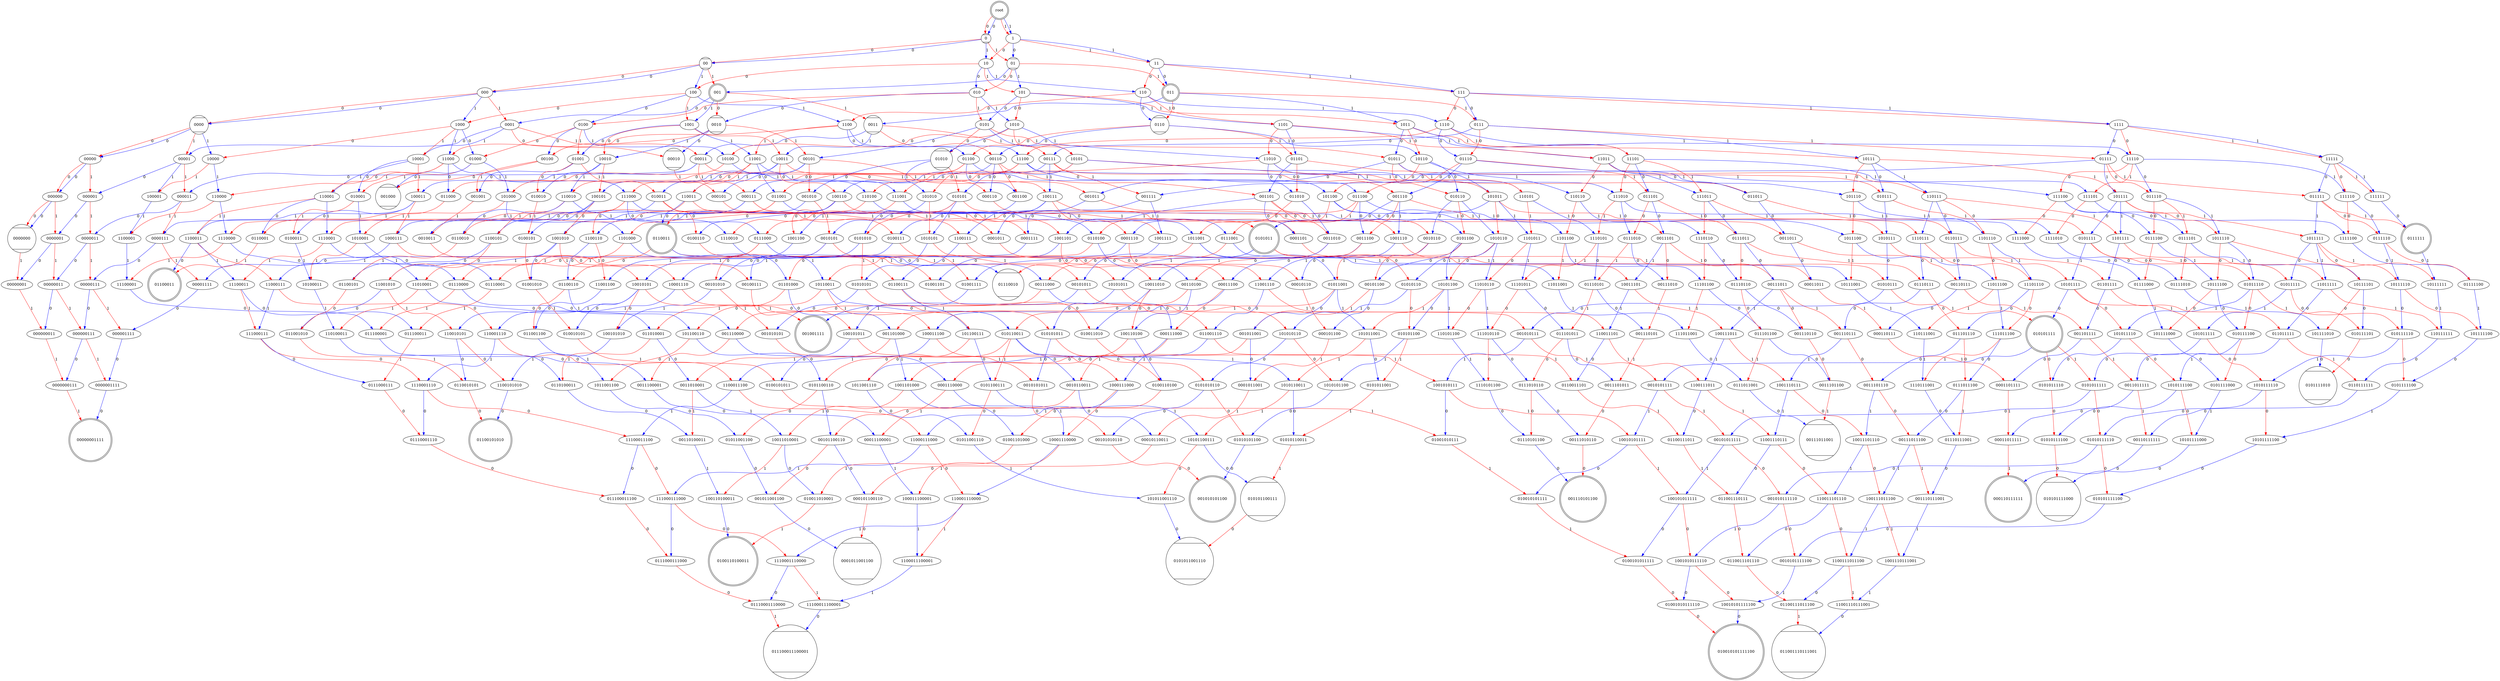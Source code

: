 digraph{ 
root  [shape = doublecircle]
0 [shape = Mcircle]
root -> 0 [color = red, label = 0] 
1
root -> 1 [color = red, label = 1] 
root -> 0 [color = blue, label = 0] 
root -> 1 [color = blue, label = 1] 
00 [shape = Mcircle]
0 -> 00 [color = red, label = 0] 
01 [shape = Mcircle]
0 -> 01 [color = red, label = 1] 
0 -> 00 [color = blue, label = 0] 
10
0 -> 10 [color = blue, label = 1] 
1 -> 10 [color = red, label = 0] 
11
1 -> 11 [color = red, label = 1] 
1 -> 01 [color = blue, label = 0] 
1 -> 11 [color = blue, label = 1] 
000
00 -> 000 [color = red, label = 0] 
001 [shape = doublecircle]
00 -> 001 [color = red, label = 1] 
00 -> 000 [color = blue, label = 0] 
100
00 -> 100 [color = blue, label = 1] 
010
01 -> 010 [color = red, label = 0] 
011 [shape = doublecircle]
01 -> 011 [color = red, label = 1] 
01 -> 001 [color = blue, label = 0] 
101
01 -> 101 [color = blue, label = 1] 
10 -> 100 [color = red, label = 0] 
10 -> 101 [color = red, label = 1] 
10 -> 010 [color = blue, label = 0] 
110
10 -> 110 [color = blue, label = 1] 
11 -> 110 [color = red, label = 0] 
111
11 -> 111 [color = red, label = 1] 
11 -> 011 [color = blue, label = 0] 
11 -> 111 [color = blue, label = 1] 
0000 [shape = Mcircle]
000 -> 0000 [color = red, label = 0] 
0001
000 -> 0001 [color = red, label = 1] 
000 -> 0000 [color = blue, label = 0] 
1000
000 -> 1000 [color = blue, label = 1] 
0010 [shape = Mcircle]
001 -> 0010 [color = red, label = 0] 
0011 [shape = Mcircle]
001 -> 0011 [color = red, label = 1] 
001 -> 0001 [color = blue, label = 0] 
1001
001 -> 1001 [color = blue, label = 1] 
100 -> 1000 [color = red, label = 0] 
100 -> 1001 [color = red, label = 1] 
0100
100 -> 0100 [color = blue, label = 0] 
1100
100 -> 1100 [color = blue, label = 1] 
010 -> 0100 [color = red, label = 0] 
0101
010 -> 0101 [color = red, label = 1] 
010 -> 0010 [color = blue, label = 0] 
1010
010 -> 1010 [color = blue, label = 1] 
0110 [shape = Mcircle]
011 -> 0110 [color = red, label = 0] 
0111
011 -> 0111 [color = red, label = 1] 
011 -> 0011 [color = blue, label = 0] 
1011
011 -> 1011 [color = blue, label = 1] 
101 -> 1010 [color = red, label = 0] 
101 -> 1011 [color = red, label = 1] 
101 -> 0101 [color = blue, label = 0] 
1101
101 -> 1101 [color = blue, label = 1] 
110 -> 1100 [color = red, label = 0] 
110 -> 1101 [color = red, label = 1] 
110 -> 0110 [color = blue, label = 0] 
1110
110 -> 1110 [color = blue, label = 1] 
111 -> 1110 [color = red, label = 0] 
1111
111 -> 1111 [color = red, label = 1] 
111 -> 0111 [color = blue, label = 0] 
111 -> 1111 [color = blue, label = 1] 
00000
0000 -> 00000 [color = red, label = 0] 
00001
0000 -> 00001 [color = red, label = 1] 
0000 -> 00000 [color = blue, label = 0] 
10000
0000 -> 10000 [color = blue, label = 1] 
00010 [shape = Mcircle]
0001 -> 00010 [color = red, label = 0] 
00011
0001 -> 00011 [color = red, label = 1] 
0001 -> 00001 [color = blue, label = 0] 
10001
0001 -> 10001 [color = blue, label = 1] 
1000 -> 10000 [color = red, label = 0] 
1000 -> 10001 [color = red, label = 1] 
01000
1000 -> 01000 [color = blue, label = 0] 
11000
1000 -> 11000 [color = blue, label = 1] 
00100
0010 -> 00100 [color = red, label = 0] 
00101
0010 -> 00101 [color = red, label = 1] 
0010 -> 00010 [color = blue, label = 0] 
10010
0010 -> 10010 [color = blue, label = 1] 
00110
0011 -> 00110 [color = red, label = 0] 
00111
0011 -> 00111 [color = red, label = 1] 
0011 -> 00011 [color = blue, label = 0] 
10011
0011 -> 10011 [color = blue, label = 1] 
1001 -> 10010 [color = red, label = 0] 
1001 -> 10011 [color = red, label = 1] 
01001
1001 -> 01001 [color = blue, label = 0] 
11001
1001 -> 11001 [color = blue, label = 1] 
0100 -> 01000 [color = red, label = 0] 
0100 -> 01001 [color = red, label = 1] 
0100 -> 00100 [color = blue, label = 0] 
10100
0100 -> 10100 [color = blue, label = 1] 
1100 -> 11000 [color = red, label = 0] 
1100 -> 11001 [color = red, label = 1] 
01100
1100 -> 01100 [color = blue, label = 0] 
11100
1100 -> 11100 [color = blue, label = 1] 
01010 [shape = Mcircle]
0101 -> 01010 [color = red, label = 0] 
01011
0101 -> 01011 [color = red, label = 1] 
0101 -> 00101 [color = blue, label = 0] 
10101
0101 -> 10101 [color = blue, label = 1] 
1010 -> 10100 [color = red, label = 0] 
1010 -> 10101 [color = red, label = 1] 
1010 -> 01010 [color = blue, label = 0] 
11010
1010 -> 11010 [color = blue, label = 1] 
0110 -> 01100 [color = red, label = 0] 
01101
0110 -> 01101 [color = red, label = 1] 
0110 -> 00110 [color = blue, label = 0] 
10110
0110 -> 10110 [color = blue, label = 1] 
01110
0111 -> 01110 [color = red, label = 0] 
01111
0111 -> 01111 [color = red, label = 1] 
0111 -> 00111 [color = blue, label = 0] 
10111
0111 -> 10111 [color = blue, label = 1] 
1011 -> 10110 [color = red, label = 0] 
1011 -> 10111 [color = red, label = 1] 
1011 -> 01011 [color = blue, label = 0] 
11011
1011 -> 11011 [color = blue, label = 1] 
1101 -> 11010 [color = red, label = 0] 
1101 -> 11011 [color = red, label = 1] 
1101 -> 01101 [color = blue, label = 0] 
11101
1101 -> 11101 [color = blue, label = 1] 
1110 -> 11100 [color = red, label = 0] 
1110 -> 11101 [color = red, label = 1] 
1110 -> 01110 [color = blue, label = 0] 
11110
1110 -> 11110 [color = blue, label = 1] 
1111 -> 11110 [color = red, label = 0] 
11111
1111 -> 11111 [color = red, label = 1] 
1111 -> 01111 [color = blue, label = 0] 
1111 -> 11111 [color = blue, label = 1] 
000000
00000 -> 000000 [color = red, label = 0] 
000001
00000 -> 000001 [color = red, label = 1] 
00000 -> 000000 [color = blue, label = 0] 
000011
00001 -> 000011 [color = red, label = 1] 
00001 -> 000001 [color = blue, label = 0] 
100001
00001 -> 100001 [color = blue, label = 1] 
10000 -> 100001 [color = red, label = 1] 
110000
10000 -> 110000 [color = blue, label = 1] 
000101
00010 -> 000101 [color = red, label = 1] 
000110
00011 -> 000110 [color = red, label = 0] 
000111
00011 -> 000111 [color = red, label = 1] 
00011 -> 000011 [color = blue, label = 0] 
100011
00011 -> 100011 [color = blue, label = 1] 
10001 -> 100011 [color = red, label = 1] 
010001
10001 -> 010001 [color = blue, label = 0] 
110001
10001 -> 110001 [color = blue, label = 1] 
01000 -> 010001 [color = red, label = 1] 
001000 [shape = Mcircle]
01000 -> 001000 [color = blue, label = 0] 
101000
01000 -> 101000 [color = blue, label = 1] 
11000 -> 110000 [color = red, label = 0] 
11000 -> 110001 [color = red, label = 1] 
011000
11000 -> 011000 [color = blue, label = 0] 
111000
11000 -> 111000 [color = blue, label = 1] 
00100 -> 001000 [color = red, label = 0] 
001001
00100 -> 001001 [color = red, label = 1] 
001010
00101 -> 001010 [color = red, label = 0] 
001011
00101 -> 001011 [color = red, label = 1] 
00101 -> 000101 [color = blue, label = 0] 
100101
00101 -> 100101 [color = blue, label = 1] 
10010 -> 100101 [color = red, label = 1] 
010010
10010 -> 010010 [color = blue, label = 0] 
110010
10010 -> 110010 [color = blue, label = 1] 
001100
00110 -> 001100 [color = red, label = 0] 
001101
00110 -> 001101 [color = red, label = 1] 
00110 -> 000110 [color = blue, label = 0] 
100110
00110 -> 100110 [color = blue, label = 1] 
001110
00111 -> 001110 [color = red, label = 0] 
001111
00111 -> 001111 [color = red, label = 1] 
00111 -> 000111 [color = blue, label = 0] 
100111
00111 -> 100111 [color = blue, label = 1] 
10011 -> 100110 [color = red, label = 0] 
10011 -> 100111 [color = red, label = 1] 
010011
10011 -> 010011 [color = blue, label = 0] 
110011
10011 -> 110011 [color = blue, label = 1] 
01001 -> 010010 [color = red, label = 0] 
01001 -> 010011 [color = red, label = 1] 
01001 -> 001001 [color = blue, label = 0] 
11001 -> 110010 [color = red, label = 0] 
11001 -> 110011 [color = red, label = 1] 
011001
11001 -> 011001 [color = blue, label = 0] 
111001
11001 -> 111001 [color = blue, label = 1] 
10100 -> 101000 [color = red, label = 0] 
110100
10100 -> 110100 [color = blue, label = 1] 
01100 -> 011000 [color = red, label = 0] 
01100 -> 011001 [color = red, label = 1] 
01100 -> 001100 [color = blue, label = 0] 
101100
01100 -> 101100 [color = blue, label = 1] 
11100 -> 111000 [color = red, label = 0] 
11100 -> 111001 [color = red, label = 1] 
011100
11100 -> 011100 [color = blue, label = 0] 
111100
11100 -> 111100 [color = blue, label = 1] 
010101
01010 -> 010101 [color = red, label = 1] 
01010 -> 001010 [color = blue, label = 0] 
101010
01010 -> 101010 [color = blue, label = 1] 
010110
01011 -> 010110 [color = red, label = 0] 
010111
01011 -> 010111 [color = red, label = 1] 
01011 -> 001011 [color = blue, label = 0] 
101011
01011 -> 101011 [color = blue, label = 1] 
10101 -> 101010 [color = red, label = 0] 
10101 -> 101011 [color = red, label = 1] 
10101 -> 010101 [color = blue, label = 0] 
110101
10101 -> 110101 [color = blue, label = 1] 
11010 -> 110100 [color = red, label = 0] 
11010 -> 110101 [color = red, label = 1] 
011010
11010 -> 011010 [color = blue, label = 0] 
111010
11010 -> 111010 [color = blue, label = 1] 
01101 -> 011010 [color = red, label = 0] 
011011
01101 -> 011011 [color = red, label = 1] 
01101 -> 001101 [color = blue, label = 0] 
10110 -> 101100 [color = red, label = 0] 
10110 -> 010110 [color = blue, label = 0] 
110110
10110 -> 110110 [color = blue, label = 1] 
01110 -> 011100 [color = red, label = 0] 
011101
01110 -> 011101 [color = red, label = 1] 
01110 -> 001110 [color = blue, label = 0] 
101110
01110 -> 101110 [color = blue, label = 1] 
011110
01111 -> 011110 [color = red, label = 0] 
011111
01111 -> 011111 [color = red, label = 1] 
01111 -> 001111 [color = blue, label = 0] 
101111
01111 -> 101111 [color = blue, label = 1] 
10111 -> 101110 [color = red, label = 0] 
10111 -> 101111 [color = red, label = 1] 
10111 -> 010111 [color = blue, label = 0] 
110111
10111 -> 110111 [color = blue, label = 1] 
11011 -> 110110 [color = red, label = 0] 
11011 -> 110111 [color = red, label = 1] 
11011 -> 011011 [color = blue, label = 0] 
111011
11011 -> 111011 [color = blue, label = 1] 
11101 -> 111010 [color = red, label = 0] 
11101 -> 111011 [color = red, label = 1] 
11101 -> 011101 [color = blue, label = 0] 
111101
11101 -> 111101 [color = blue, label = 1] 
11110 -> 111100 [color = red, label = 0] 
11110 -> 111101 [color = red, label = 1] 
11110 -> 011110 [color = blue, label = 0] 
111110
11110 -> 111110 [color = blue, label = 1] 
11111 -> 111110 [color = red, label = 0] 
111111
11111 -> 111111 [color = red, label = 1] 
11111 -> 011111 [color = blue, label = 0] 
11111 -> 111111 [color = blue, label = 1] 
0000000 [shape = Mcircle]
000000 -> 0000000 [color = red, label = 0] 
0000001
000000 -> 0000001 [color = red, label = 1] 
000000 -> 0000000 [color = blue, label = 0] 
0000011
000001 -> 0000011 [color = red, label = 1] 
000001 -> 0000001 [color = blue, label = 0] 
0000111
000011 -> 0000111 [color = red, label = 1] 
000011 -> 0000011 [color = blue, label = 0] 
1100001
100001 -> 1100001 [color = blue, label = 1] 
110000 -> 1100001 [color = red, label = 1] 
1110000
110000 -> 1110000 [color = blue, label = 1] 
0001011
000101 -> 0001011 [color = red, label = 1] 
0001101
000110 -> 0001101 [color = red, label = 1] 
0001110
000111 -> 0001110 [color = red, label = 0] 
0001111
000111 -> 0001111 [color = red, label = 1] 
000111 -> 0000111 [color = blue, label = 0] 
1000111
000111 -> 1000111 [color = blue, label = 1] 
100011 -> 1000111 [color = red, label = 1] 
0100011
100011 -> 0100011 [color = blue, label = 0] 
1100011
100011 -> 1100011 [color = blue, label = 1] 
010001 -> 0100011 [color = red, label = 1] 
1010001
010001 -> 1010001 [color = blue, label = 1] 
110001 -> 1100011 [color = red, label = 1] 
0110001
110001 -> 0110001 [color = blue, label = 0] 
1110001
110001 -> 1110001 [color = blue, label = 1] 
101000 -> 1010001 [color = red, label = 1] 
1101000
101000 -> 1101000 [color = blue, label = 1] 
011000 -> 0110001 [color = red, label = 1] 
111000 -> 1110000 [color = red, label = 0] 
111000 -> 1110001 [color = red, label = 1] 
0111000
111000 -> 0111000 [color = blue, label = 0] 
1111000
111000 -> 1111000 [color = blue, label = 1] 
0010011
001001 -> 0010011 [color = red, label = 1] 
0010101
001010 -> 0010101 [color = red, label = 1] 
1001010
001010 -> 1001010 [color = blue, label = 1] 
0010110
001011 -> 0010110 [color = red, label = 0] 
001011 -> 0001011 [color = blue, label = 0] 
100101 -> 1001010 [color = red, label = 0] 
0100101
100101 -> 0100101 [color = blue, label = 0] 
1100101
100101 -> 1100101 [color = blue, label = 1] 
010010 -> 0100101 [color = red, label = 1] 
110010 -> 1100101 [color = red, label = 1] 
0110010
110010 -> 0110010 [color = blue, label = 0] 
1110010
110010 -> 1110010 [color = blue, label = 1] 
1001100
001100 -> 1001100 [color = blue, label = 1] 
0011010
001101 -> 0011010 [color = red, label = 0] 
0011011
001101 -> 0011011 [color = red, label = 1] 
001101 -> 0001101 [color = blue, label = 0] 
1001101
001101 -> 1001101 [color = blue, label = 1] 
100110 -> 1001100 [color = red, label = 0] 
100110 -> 1001101 [color = red, label = 1] 
0100110
100110 -> 0100110 [color = blue, label = 0] 
1100110
100110 -> 1100110 [color = blue, label = 1] 
0011100
001110 -> 0011100 [color = red, label = 0] 
0011101
001110 -> 0011101 [color = red, label = 1] 
001110 -> 0001110 [color = blue, label = 0] 
1001110
001110 -> 1001110 [color = blue, label = 1] 
001111 -> 0001111 [color = blue, label = 0] 
1001111
001111 -> 1001111 [color = blue, label = 1] 
100111 -> 1001110 [color = red, label = 0] 
100111 -> 1001111 [color = red, label = 1] 
0100111
100111 -> 0100111 [color = blue, label = 0] 
1100111
100111 -> 1100111 [color = blue, label = 1] 
010011 -> 0100110 [color = red, label = 0] 
010011 -> 0100111 [color = red, label = 1] 
010011 -> 0010011 [color = blue, label = 0] 
110011 -> 1100110 [color = red, label = 0] 
110011 -> 1100111 [color = red, label = 1] 
0110011 [shape = doublecircle]
110011 -> 0110011 [color = blue, label = 0] 
011001 -> 0110010 [color = red, label = 0] 
011001 -> 0110011 [color = red, label = 1] 
1011001
011001 -> 1011001 [color = blue, label = 1] 
111001 -> 1110010 [color = red, label = 0] 
0111001
111001 -> 0111001 [color = blue, label = 0] 
110100 -> 1101000 [color = red, label = 0] 
0110100
110100 -> 0110100 [color = blue, label = 0] 
101100 -> 1011001 [color = red, label = 1] 
0101100
101100 -> 0101100 [color = blue, label = 0] 
1101100
101100 -> 1101100 [color = blue, label = 1] 
011100 -> 0111000 [color = red, label = 0] 
011100 -> 0111001 [color = red, label = 1] 
011100 -> 0011100 [color = blue, label = 0] 
1011100
011100 -> 1011100 [color = blue, label = 1] 
111100 -> 1111000 [color = red, label = 0] 
0111100
111100 -> 0111100 [color = blue, label = 0] 
1111100
111100 -> 1111100 [color = blue, label = 1] 
0101010
010101 -> 0101010 [color = red, label = 0] 
0101011 [shape = doublecircle]
010101 -> 0101011 [color = red, label = 1] 
010101 -> 0010101 [color = blue, label = 0] 
1010101
010101 -> 1010101 [color = blue, label = 1] 
101010 -> 1010101 [color = red, label = 1] 
101010 -> 0101010 [color = blue, label = 0] 
010110 -> 0101100 [color = red, label = 0] 
010110 -> 0010110 [color = blue, label = 0] 
1010110
010110 -> 1010110 [color = blue, label = 1] 
0101111
010111 -> 0101111 [color = red, label = 1] 
1010111
010111 -> 1010111 [color = blue, label = 1] 
101011 -> 1010110 [color = red, label = 0] 
101011 -> 1010111 [color = red, label = 1] 
101011 -> 0101011 [color = blue, label = 0] 
1101011
101011 -> 1101011 [color = blue, label = 1] 
110101 -> 1101011 [color = red, label = 1] 
1110101
110101 -> 1110101 [color = blue, label = 1] 
011010 -> 0110100 [color = red, label = 0] 
011010 -> 0011010 [color = blue, label = 0] 
111010 -> 1110101 [color = red, label = 1] 
0111010
111010 -> 0111010 [color = blue, label = 0] 
1111010
111010 -> 1111010 [color = blue, label = 1] 
0110111
011011 -> 0110111 [color = red, label = 1] 
011011 -> 0011011 [color = blue, label = 0] 
110110 -> 1101100 [color = red, label = 0] 
1110110
110110 -> 1110110 [color = blue, label = 1] 
011101 -> 0111010 [color = red, label = 0] 
0111011
011101 -> 0111011 [color = red, label = 1] 
011101 -> 0011101 [color = blue, label = 0] 
101110 -> 1011100 [color = red, label = 0] 
1101110
101110 -> 1101110 [color = blue, label = 1] 
011110 -> 0111100 [color = red, label = 0] 
0111101
011110 -> 0111101 [color = red, label = 1] 
1011110
011110 -> 1011110 [color = blue, label = 1] 
0111110
011111 -> 0111110 [color = red, label = 0] 
0111111 [shape = doublecircle]
011111 -> 0111111 [color = red, label = 1] 
1011111
011111 -> 1011111 [color = blue, label = 1] 
101111 -> 1011110 [color = red, label = 0] 
101111 -> 1011111 [color = red, label = 1] 
101111 -> 0101111 [color = blue, label = 0] 
1101111
101111 -> 1101111 [color = blue, label = 1] 
110111 -> 1101110 [color = red, label = 0] 
110111 -> 1101111 [color = red, label = 1] 
110111 -> 0110111 [color = blue, label = 0] 
1110111
110111 -> 1110111 [color = blue, label = 1] 
111011 -> 1110110 [color = red, label = 0] 
111011 -> 1110111 [color = red, label = 1] 
111011 -> 0111011 [color = blue, label = 0] 
111101 -> 1111010 [color = red, label = 0] 
111101 -> 0111101 [color = blue, label = 0] 
111110 -> 1111100 [color = red, label = 0] 
111110 -> 0111110 [color = blue, label = 0] 
111111 -> 0111111 [color = blue, label = 0] 
00000001
0000000 -> 00000001 [color = red, label = 1] 
00000011
0000001 -> 00000011 [color = red, label = 1] 
0000001 -> 00000001 [color = blue, label = 0] 
00000111
0000011 -> 00000111 [color = red, label = 1] 
0000011 -> 00000011 [color = blue, label = 0] 
00001111
0000111 -> 00001111 [color = red, label = 1] 
0000111 -> 00000111 [color = blue, label = 0] 
11100001
1100001 -> 11100001 [color = blue, label = 1] 
1110000 -> 11100001 [color = red, label = 1] 
01110000
1110000 -> 01110000 [color = blue, label = 0] 
00010110
0001011 -> 00010110 [color = red, label = 0] 
00011011
0001101 -> 00011011 [color = red, label = 1] 
00011100
0001110 -> 00011100 [color = red, label = 0] 
10001110
0001110 -> 10001110 [color = blue, label = 1] 
0001111 -> 00001111 [color = blue, label = 0] 
1000111 -> 10001110 [color = red, label = 0] 
11000111
1000111 -> 11000111 [color = blue, label = 1] 
10100011
0100011 -> 10100011 [color = blue, label = 1] 
1100011 -> 11000111 [color = red, label = 1] 
01100011 [shape = doublecircle]
1100011 -> 01100011 [color = blue, label = 0] 
11100011
1100011 -> 11100011 [color = blue, label = 1] 
1010001 -> 10100011 [color = red, label = 1] 
11010001
1010001 -> 11010001 [color = blue, label = 1] 
0110001 -> 01100011 [color = red, label = 1] 
1110001 -> 11100011 [color = red, label = 1] 
01110001
1110001 -> 01110001 [color = blue, label = 0] 
1101000 -> 11010001 [color = red, label = 1] 
01101000
1101000 -> 01101000 [color = blue, label = 0] 
0111000 -> 01110000 [color = red, label = 0] 
0111000 -> 01110001 [color = red, label = 1] 
00111000
0111000 -> 00111000 [color = blue, label = 0] 
01111000
1111000 -> 01111000 [color = blue, label = 0] 
00100111
0010011 -> 00100111 [color = red, label = 1] 
00101010
0010101 -> 00101010 [color = red, label = 0] 
00101011
0010101 -> 00101011 [color = red, label = 1] 
10010101
0010101 -> 10010101 [color = blue, label = 1] 
1001010 -> 10010101 [color = red, label = 1] 
01001010
1001010 -> 01001010 [color = blue, label = 0] 
11001010
1001010 -> 11001010 [color = blue, label = 1] 
00101100
0010110 -> 00101100 [color = red, label = 0] 
0010110 -> 00010110 [color = blue, label = 0] 
0100101 -> 01001010 [color = red, label = 0] 
1100101 -> 11001010 [color = red, label = 0] 
01100101
1100101 -> 01100101 [color = blue, label = 0] 
0110010 -> 01100101 [color = red, label = 1] 
01110010 [shape = Mcircle]
1110010 -> 01110010 [color = blue, label = 0] 
11001100
1001100 -> 11001100 [color = blue, label = 1] 
00110100
0011010 -> 00110100 [color = red, label = 0] 
10011010
0011010 -> 10011010 [color = blue, label = 1] 
00110111
0011011 -> 00110111 [color = red, label = 1] 
0011011 -> 00011011 [color = blue, label = 0] 
1001101 -> 10011010 [color = red, label = 0] 
01001101
1001101 -> 01001101 [color = blue, label = 0] 
0100110 -> 01001101 [color = red, label = 1] 
1100110 -> 11001100 [color = red, label = 0] 
01100110
1100110 -> 01100110 [color = blue, label = 0] 
0011100 -> 00111000 [color = red, label = 0] 
0011100 -> 00011100 [color = blue, label = 0] 
00111010
0011101 -> 00111010 [color = red, label = 0] 
00111011
0011101 -> 00111011 [color = red, label = 1] 
10011101
0011101 -> 10011101 [color = blue, label = 1] 
1001110 -> 10011101 [color = red, label = 1] 
11001110
1001110 -> 11001110 [color = blue, label = 1] 
01001111
1001111 -> 01001111 [color = blue, label = 0] 
0100111 -> 01001111 [color = red, label = 1] 
0100111 -> 00100111 [color = blue, label = 0] 
1100111 -> 11001110 [color = red, label = 0] 
01100111
1100111 -> 01100111 [color = blue, label = 0] 
0110011 -> 01100110 [color = red, label = 0] 
0110011 -> 01100111 [color = red, label = 1] 
10110011
0110011 -> 10110011 [color = blue, label = 1] 
1011001 -> 10110011 [color = red, label = 1] 
01011001
1011001 -> 01011001 [color = blue, label = 0] 
11011001
1011001 -> 11011001 [color = blue, label = 1] 
0111001 -> 01110010 [color = red, label = 0] 
10111001
0111001 -> 10111001 [color = blue, label = 1] 
0110100 -> 01101000 [color = red, label = 0] 
0110100 -> 00110100 [color = blue, label = 0] 
0101100 -> 01011001 [color = red, label = 1] 
0101100 -> 00101100 [color = blue, label = 0] 
10101100
0101100 -> 10101100 [color = blue, label = 1] 
1101100 -> 11011001 [color = red, label = 1] 
11101100
1101100 -> 11101100 [color = blue, label = 1] 
1011100 -> 10111001 [color = red, label = 1] 
11011100
1011100 -> 11011100 [color = blue, label = 1] 
0111100 -> 01111000 [color = red, label = 0] 
10111100
0111100 -> 10111100 [color = blue, label = 1] 
01111100
1111100 -> 01111100 [color = blue, label = 0] 
01010101
0101010 -> 01010101 [color = red, label = 1] 
0101010 -> 00101010 [color = blue, label = 0] 
01010110
0101011 -> 01010110 [color = red, label = 0] 
01010111
0101011 -> 01010111 [color = red, label = 1] 
0101011 -> 00101011 [color = blue, label = 0] 
10101011
0101011 -> 10101011 [color = blue, label = 1] 
1010101 -> 10101011 [color = red, label = 1] 
1010101 -> 01010101 [color = blue, label = 0] 
1010110 -> 10101100 [color = red, label = 0] 
1010110 -> 01010110 [color = blue, label = 0] 
11010110
1010110 -> 11010110 [color = blue, label = 1] 
01011110
0101111 -> 01011110 [color = red, label = 0] 
01011111
0101111 -> 01011111 [color = red, label = 1] 
10101111
0101111 -> 10101111 [color = blue, label = 1] 
1010111 -> 10101111 [color = red, label = 1] 
1010111 -> 01010111 [color = blue, label = 0] 
1101011 -> 11010110 [color = red, label = 0] 
11101011
1101011 -> 11101011 [color = blue, label = 1] 
1110101 -> 11101011 [color = red, label = 1] 
01110101
1110101 -> 01110101 [color = blue, label = 0] 
0111010 -> 01110101 [color = red, label = 1] 
0111010 -> 00111010 [color = blue, label = 0] 
01111010
1111010 -> 01111010 [color = blue, label = 0] 
01101111
0110111 -> 01101111 [color = red, label = 1] 
0110111 -> 00110111 [color = blue, label = 0] 
1110110 -> 11101100 [color = red, label = 0] 
01110110
1110110 -> 01110110 [color = blue, label = 0] 
0111011 -> 01110110 [color = red, label = 0] 
01110111
0111011 -> 01110111 [color = red, label = 1] 
0111011 -> 00111011 [color = blue, label = 0] 
1101110 -> 11011100 [color = red, label = 0] 
11101110
1101110 -> 11101110 [color = blue, label = 1] 
0111101 -> 01111010 [color = red, label = 0] 
10111101
0111101 -> 10111101 [color = blue, label = 1] 
1011110 -> 10111100 [color = red, label = 0] 
1011110 -> 10111101 [color = red, label = 1] 
1011110 -> 01011110 [color = blue, label = 0] 
0111110 -> 01111100 [color = red, label = 0] 
10111110
0111110 -> 10111110 [color = blue, label = 1] 
10111111
0111111 -> 10111111 [color = blue, label = 1] 
1011111 -> 10111110 [color = red, label = 0] 
1011111 -> 10111111 [color = red, label = 1] 
1011111 -> 01011111 [color = blue, label = 0] 
11011111
1011111 -> 11011111 [color = blue, label = 1] 
1101111 -> 11011111 [color = red, label = 1] 
1101111 -> 01101111 [color = blue, label = 0] 
1110111 -> 11101110 [color = red, label = 0] 
1110111 -> 01110111 [color = blue, label = 0] 
000000011
00000001 -> 000000011 [color = red, label = 1] 
000000111
00000011 -> 000000111 [color = red, label = 1] 
00000011 -> 000000011 [color = blue, label = 0] 
000001111
00000111 -> 000001111 [color = red, label = 1] 
00000111 -> 000000111 [color = blue, label = 0] 
00001111 -> 000001111 [color = blue, label = 0] 
011100001
11100001 -> 011100001 [color = blue, label = 0] 
01110000 -> 011100001 [color = red, label = 1] 
001110000
01110000 -> 001110000 [color = blue, label = 0] 
000101100
00010110 -> 000101100 [color = red, label = 0] 
000110111
00011011 -> 000110111 [color = red, label = 1] 
000111000
00011100 -> 000111000 [color = red, label = 0] 
100011100
00011100 -> 100011100 [color = blue, label = 1] 
10001110 -> 100011100 [color = red, label = 0] 
110001110
10001110 -> 110001110 [color = blue, label = 1] 
11000111 -> 110001110 [color = red, label = 0] 
111000111
11000111 -> 111000111 [color = blue, label = 1] 
110100011
10100011 -> 110100011 [color = blue, label = 1] 
11100011 -> 111000111 [color = red, label = 1] 
011100011
11100011 -> 011100011 [color = blue, label = 0] 
11010001 -> 110100011 [color = red, label = 1] 
011010001
11010001 -> 011010001 [color = blue, label = 0] 
01110001 -> 011100011 [color = red, label = 1] 
01101000 -> 011010001 [color = red, label = 1] 
001101000
01101000 -> 001101000 [color = blue, label = 0] 
00111000 -> 001110000 [color = red, label = 0] 
00111000 -> 000111000 [color = blue, label = 0] 
101111000
01111000 -> 101111000 [color = blue, label = 1] 
001001111 [shape = doublecircle]
00100111 -> 001001111 [color = red, label = 1] 
001010101
00101010 -> 001010101 [color = red, label = 1] 
100101010
00101010 -> 100101010 [color = blue, label = 1] 
001010111
00101011 -> 001010111 [color = red, label = 1] 
100101011
00101011 -> 100101011 [color = blue, label = 1] 
10010101 -> 100101010 [color = red, label = 0] 
10010101 -> 100101011 [color = red, label = 1] 
010010101
10010101 -> 010010101 [color = blue, label = 0] 
110010101
10010101 -> 110010101 [color = blue, label = 1] 
01001010 -> 010010101 [color = red, label = 1] 
11001010 -> 110010101 [color = red, label = 1] 
011001010
11001010 -> 011001010 [color = blue, label = 0] 
001011001
00101100 -> 001011001 [color = red, label = 1] 
00101100 -> 000101100 [color = blue, label = 0] 
01100101 -> 011001010 [color = red, label = 0] 
011001100
11001100 -> 011001100 [color = blue, label = 0] 
00110100 -> 001101000 [color = red, label = 0] 
100110100
00110100 -> 100110100 [color = blue, label = 1] 
10011010 -> 100110100 [color = red, label = 0] 
010011010
10011010 -> 010011010 [color = blue, label = 0] 
001101111
00110111 -> 001101111 [color = red, label = 1] 
00110111 -> 000110111 [color = blue, label = 0] 
01001101 -> 010011010 [color = red, label = 0] 
01100110 -> 011001100 [color = red, label = 0] 
101100110
01100110 -> 101100110 [color = blue, label = 1] 
001110101
00111010 -> 001110101 [color = red, label = 1] 
001110110
00111011 -> 001110110 [color = red, label = 0] 
001110111
00111011 -> 001110111 [color = red, label = 1] 
100111011
00111011 -> 100111011 [color = blue, label = 1] 
10011101 -> 100111011 [color = red, label = 1] 
110011101
10011101 -> 110011101 [color = blue, label = 1] 
11001110 -> 110011101 [color = red, label = 1] 
011001110
11001110 -> 011001110 [color = blue, label = 0] 
01001111 -> 001001111 [color = blue, label = 0] 
01100111 -> 011001110 [color = red, label = 0] 
101100111
01100111 -> 101100111 [color = blue, label = 1] 
10110011 -> 101100110 [color = red, label = 0] 
10110011 -> 101100111 [color = red, label = 1] 
010110011
10110011 -> 010110011 [color = blue, label = 0] 
01011001 -> 010110011 [color = red, label = 1] 
01011001 -> 001011001 [color = blue, label = 0] 
101011001
01011001 -> 101011001 [color = blue, label = 1] 
111011001
11011001 -> 111011001 [color = blue, label = 1] 
110111001
10111001 -> 110111001 [color = blue, label = 1] 
10101100 -> 101011001 [color = red, label = 1] 
010101100
10101100 -> 010101100 [color = blue, label = 0] 
110101100
10101100 -> 110101100 [color = blue, label = 1] 
11101100 -> 111011001 [color = red, label = 1] 
011101100
11101100 -> 011101100 [color = blue, label = 0] 
11011100 -> 110111001 [color = red, label = 1] 
111011100
11011100 -> 111011100 [color = blue, label = 1] 
10111100 -> 101111000 [color = red, label = 0] 
010111100
10111100 -> 010111100 [color = blue, label = 0] 
101111100
01111100 -> 101111100 [color = blue, label = 1] 
010101011
01010101 -> 010101011 [color = red, label = 1] 
01010101 -> 001010101 [color = blue, label = 0] 
01010110 -> 010101100 [color = red, label = 0] 
101010110
01010110 -> 101010110 [color = blue, label = 1] 
010101111 [shape = doublecircle]
01010111 -> 010101111 [color = red, label = 1] 
01010111 -> 001010111 [color = blue, label = 0] 
10101011 -> 101010110 [color = red, label = 0] 
10101011 -> 010101011 [color = blue, label = 0] 
11010110 -> 110101100 [color = red, label = 0] 
111010110
11010110 -> 111010110 [color = blue, label = 1] 
01011110 -> 010111100 [color = red, label = 0] 
010111101
01011110 -> 010111101 [color = red, label = 1] 
101011110
01011110 -> 101011110 [color = blue, label = 1] 
010111110
01011111 -> 010111110 [color = red, label = 0] 
101011111
01011111 -> 101011111 [color = blue, label = 1] 
10101111 -> 101011110 [color = red, label = 0] 
10101111 -> 101011111 [color = red, label = 1] 
10101111 -> 010101111 [color = blue, label = 0] 
11101011 -> 111010110 [color = red, label = 0] 
011101011
11101011 -> 011101011 [color = blue, label = 0] 
01110101 -> 011101011 [color = red, label = 1] 
01110101 -> 001110101 [color = blue, label = 0] 
101111010
01111010 -> 101111010 [color = blue, label = 1] 
011011111
01101111 -> 011011111 [color = red, label = 1] 
01101111 -> 001101111 [color = blue, label = 0] 
01110110 -> 011101100 [color = red, label = 0] 
01110110 -> 001110110 [color = blue, label = 0] 
011101110
01110111 -> 011101110 [color = red, label = 0] 
01110111 -> 001110111 [color = blue, label = 0] 
11101110 -> 111011100 [color = red, label = 0] 
11101110 -> 011101110 [color = blue, label = 0] 
10111101 -> 101111010 [color = red, label = 0] 
10111101 -> 010111101 [color = blue, label = 0] 
10111110 -> 101111100 [color = red, label = 0] 
10111110 -> 010111110 [color = blue, label = 0] 
110111111
10111111 -> 110111111 [color = blue, label = 1] 
11011111 -> 110111111 [color = red, label = 1] 
11011111 -> 011011111 [color = blue, label = 0] 
0000000111
000000011 -> 0000000111 [color = red, label = 1] 
0000001111
000000111 -> 0000001111 [color = red, label = 1] 
000000111 -> 0000000111 [color = blue, label = 0] 
000001111 -> 0000001111 [color = blue, label = 0] 
0011100001
011100001 -> 0011100001 [color = blue, label = 0] 
001110000 -> 0011100001 [color = red, label = 1] 
0001110000
001110000 -> 0001110000 [color = blue, label = 0] 
0001011001
000101100 -> 0001011001 [color = red, label = 1] 
0001101111
000110111 -> 0001101111 [color = red, label = 1] 
000111000 -> 0001110000 [color = red, label = 0] 
1000111000
000111000 -> 1000111000 [color = blue, label = 1] 
100011100 -> 1000111000 [color = red, label = 0] 
1100011100
100011100 -> 1100011100 [color = blue, label = 1] 
110001110 -> 1100011100 [color = red, label = 0] 
1110001110
110001110 -> 1110001110 [color = blue, label = 1] 
111000111 -> 1110001110 [color = red, label = 0] 
0111000111
111000111 -> 0111000111 [color = blue, label = 0] 
0110100011
110100011 -> 0110100011 [color = blue, label = 0] 
011100011 -> 0111000111 [color = red, label = 1] 
011010001 -> 0110100011 [color = red, label = 1] 
0011010001
011010001 -> 0011010001 [color = blue, label = 0] 
001101000 -> 0011010001 [color = red, label = 1] 
1001101000
001101000 -> 1001101000 [color = blue, label = 1] 
0101111000
101111000 -> 0101111000 [color = blue, label = 0] 
0010101011
001010101 -> 0010101011 [color = red, label = 1] 
1100101010
100101010 -> 1100101010 [color = blue, label = 1] 
0010101111
001010111 -> 0010101111 [color = red, label = 1] 
1001010111
001010111 -> 1001010111 [color = blue, label = 1] 
100101011 -> 1001010111 [color = red, label = 1] 
0100101011
100101011 -> 0100101011 [color = blue, label = 0] 
010010101 -> 0100101011 [color = red, label = 1] 
110010101 -> 1100101010 [color = red, label = 0] 
0110010101
110010101 -> 0110010101 [color = blue, label = 0] 
011001010 -> 0110010101 [color = red, label = 1] 
0010110011
001011001 -> 0010110011 [color = red, label = 1] 
001011001 -> 0001011001 [color = blue, label = 0] 
1011001100
011001100 -> 1011001100 [color = blue, label = 1] 
100110100 -> 1001101000 [color = red, label = 0] 
0100110100
100110100 -> 0100110100 [color = blue, label = 0] 
010011010 -> 0100110100 [color = red, label = 0] 
0011011111
001101111 -> 0011011111 [color = red, label = 1] 
001101111 -> 0001101111 [color = blue, label = 0] 
101100110 -> 1011001100 [color = red, label = 0] 
0101100110
101100110 -> 0101100110 [color = blue, label = 0] 
0011101011
001110101 -> 0011101011 [color = red, label = 1] 
0011101100
001110110 -> 0011101100 [color = red, label = 0] 
0011101110
001110111 -> 0011101110 [color = red, label = 0] 
1001110111
001110111 -> 1001110111 [color = blue, label = 1] 
100111011 -> 1001110111 [color = red, label = 1] 
1100111011
100111011 -> 1100111011 [color = blue, label = 1] 
110011101 -> 1100111011 [color = red, label = 1] 
0110011101
110011101 -> 0110011101 [color = blue, label = 0] 
011001110 -> 0110011101 [color = red, label = 1] 
1011001110
011001110 -> 1011001110 [color = blue, label = 1] 
101100111 -> 1011001110 [color = red, label = 0] 
0101100111
101100111 -> 0101100111 [color = blue, label = 0] 
010110011 -> 0101100110 [color = red, label = 0] 
010110011 -> 0101100111 [color = red, label = 1] 
010110011 -> 0010110011 [color = blue, label = 0] 
1010110011
010110011 -> 1010110011 [color = blue, label = 1] 
101011001 -> 1010110011 [color = red, label = 1] 
0101011001
101011001 -> 0101011001 [color = blue, label = 0] 
0111011001
111011001 -> 0111011001 [color = blue, label = 0] 
1110111001
110111001 -> 1110111001 [color = blue, label = 1] 
010101100 -> 0101011001 [color = red, label = 1] 
1010101100
010101100 -> 1010101100 [color = blue, label = 1] 
1110101100
110101100 -> 1110101100 [color = blue, label = 1] 
011101100 -> 0111011001 [color = red, label = 1] 
011101100 -> 0011101100 [color = blue, label = 0] 
111011100 -> 1110111001 [color = red, label = 1] 
0111011100
111011100 -> 0111011100 [color = blue, label = 0] 
010111100 -> 0101111000 [color = red, label = 0] 
1010111100
010111100 -> 1010111100 [color = blue, label = 1] 
0101111100
101111100 -> 0101111100 [color = blue, label = 0] 
0101010110
010101011 -> 0101010110 [color = red, label = 0] 
010101011 -> 0010101011 [color = blue, label = 0] 
101010110 -> 1010101100 [color = red, label = 0] 
101010110 -> 0101010110 [color = blue, label = 0] 
0101011110
010101111 -> 0101011110 [color = red, label = 0] 
0101011111
010101111 -> 0101011111 [color = red, label = 1] 
010101111 -> 0010101111 [color = blue, label = 0] 
111010110 -> 1110101100 [color = red, label = 0] 
0111010110
111010110 -> 0111010110 [color = blue, label = 0] 
0101111010 [shape = Mcircle]
010111101 -> 0101111010 [color = red, label = 0] 
101011110 -> 1010111100 [color = red, label = 0] 
101011110 -> 0101011110 [color = blue, label = 0] 
010111110 -> 0101111100 [color = red, label = 0] 
1010111110
010111110 -> 1010111110 [color = blue, label = 1] 
101011111 -> 1010111110 [color = red, label = 0] 
101011111 -> 0101011111 [color = blue, label = 0] 
011101011 -> 0111010110 [color = red, label = 0] 
011101011 -> 0011101011 [color = blue, label = 0] 
101111010 -> 0101111010 [color = blue, label = 0] 
0110111111
011011111 -> 0110111111 [color = red, label = 1] 
011011111 -> 0011011111 [color = blue, label = 0] 
011101110 -> 0111011100 [color = red, label = 0] 
011101110 -> 0011101110 [color = blue, label = 0] 
110111111 -> 0110111111 [color = blue, label = 0] 
00000001111 [shape = doublecircle]
0000000111 -> 00000001111 [color = red, label = 1] 
0000001111 -> 00000001111 [color = blue, label = 0] 
00011100001
0011100001 -> 00011100001 [color = blue, label = 0] 
0001110000 -> 00011100001 [color = red, label = 1] 
10001110000
0001110000 -> 10001110000 [color = blue, label = 1] 
00010110011
0001011001 -> 00010110011 [color = red, label = 1] 
00011011111
0001101111 -> 00011011111 [color = red, label = 1] 
1000111000 -> 10001110000 [color = red, label = 0] 
11000111000
1000111000 -> 11000111000 [color = blue, label = 1] 
1100011100 -> 11000111000 [color = red, label = 0] 
11100011100
1100011100 -> 11100011100 [color = blue, label = 1] 
1110001110 -> 11100011100 [color = red, label = 0] 
01110001110
1110001110 -> 01110001110 [color = blue, label = 0] 
0111000111 -> 01110001110 [color = red, label = 0] 
00110100011
0110100011 -> 00110100011 [color = blue, label = 0] 
0011010001 -> 00110100011 [color = red, label = 1] 
10011010001
0011010001 -> 10011010001 [color = blue, label = 1] 
1001101000 -> 10011010001 [color = red, label = 1] 
01001101000
1001101000 -> 01001101000 [color = blue, label = 0] 
10101111000
0101111000 -> 10101111000 [color = blue, label = 1] 
00101010110
0010101011 -> 00101010110 [color = red, label = 0] 
01100101010 [shape = doublecircle]
1100101010 -> 01100101010 [color = blue, label = 0] 
00101011111
0010101111 -> 00101011111 [color = red, label = 1] 
10010101111
0010101111 -> 10010101111 [color = blue, label = 1] 
1001010111 -> 10010101111 [color = red, label = 1] 
01001010111
1001010111 -> 01001010111 [color = blue, label = 0] 
0100101011 -> 01001010111 [color = red, label = 1] 
0110010101 -> 01100101010 [color = red, label = 0] 
00101100110
0010110011 -> 00101100110 [color = red, label = 0] 
0010110011 -> 00010110011 [color = blue, label = 0] 
01011001100
1011001100 -> 01011001100 [color = blue, label = 0] 
0100110100 -> 01001101000 [color = red, label = 0] 
00110111111
0011011111 -> 00110111111 [color = red, label = 1] 
0011011111 -> 00011011111 [color = blue, label = 0] 
0101100110 -> 01011001100 [color = red, label = 0] 
0101100110 -> 00101100110 [color = blue, label = 0] 
00111010110
0011101011 -> 00111010110 [color = red, label = 0] 
00111011001 [shape = Mcircle]
0011101100 -> 00111011001 [color = red, label = 1] 
00111011100
0011101110 -> 00111011100 [color = red, label = 0] 
10011101110
0011101110 -> 10011101110 [color = blue, label = 1] 
1001110111 -> 10011101110 [color = red, label = 0] 
11001110111
1001110111 -> 11001110111 [color = blue, label = 1] 
1100111011 -> 11001110111 [color = red, label = 1] 
01100111011
1100111011 -> 01100111011 [color = blue, label = 0] 
0110011101 -> 01100111011 [color = red, label = 1] 
01011001110
1011001110 -> 01011001110 [color = blue, label = 0] 
0101100111 -> 01011001110 [color = red, label = 0] 
10101100111
0101100111 -> 10101100111 [color = blue, label = 1] 
1010110011 -> 10101100111 [color = red, label = 1] 
01010110011
1010110011 -> 01010110011 [color = blue, label = 0] 
0101011001 -> 01010110011 [color = red, label = 1] 
0111011001 -> 00111011001 [color = blue, label = 0] 
01110111001
1110111001 -> 01110111001 [color = blue, label = 0] 
01010101100
1010101100 -> 01010101100 [color = blue, label = 0] 
01110101100
1110101100 -> 01110101100 [color = blue, label = 0] 
0111011100 -> 01110111001 [color = red, label = 1] 
0111011100 -> 00111011100 [color = blue, label = 0] 
1010111100 -> 10101111000 [color = red, label = 0] 
01010111100
1010111100 -> 01010111100 [color = blue, label = 0] 
10101111100
0101111100 -> 10101111100 [color = blue, label = 1] 
0101010110 -> 01010101100 [color = red, label = 0] 
0101010110 -> 00101010110 [color = blue, label = 0] 
0101011110 -> 01010111100 [color = red, label = 0] 
01010111110
0101011111 -> 01010111110 [color = red, label = 0] 
0101011111 -> 00101011111 [color = blue, label = 0] 
0111010110 -> 01110101100 [color = red, label = 0] 
0111010110 -> 00111010110 [color = blue, label = 0] 
1010111110 -> 10101111100 [color = red, label = 0] 
1010111110 -> 01010111110 [color = blue, label = 0] 
0110111111 -> 00110111111 [color = blue, label = 0] 
100011100001
00011100001 -> 100011100001 [color = blue, label = 1] 
10001110000 -> 100011100001 [color = red, label = 1] 
110001110000
10001110000 -> 110001110000 [color = blue, label = 1] 
000101100110
00010110011 -> 000101100110 [color = red, label = 0] 
000110111111 [shape = doublecircle]
00011011111 -> 000110111111 [color = red, label = 1] 
11000111000 -> 110001110000 [color = red, label = 0] 
111000111000
11000111000 -> 111000111000 [color = blue, label = 1] 
11100011100 -> 111000111000 [color = red, label = 0] 
011100011100
11100011100 -> 011100011100 [color = blue, label = 0] 
01110001110 -> 011100011100 [color = red, label = 0] 
100110100011
00110100011 -> 100110100011 [color = blue, label = 1] 
10011010001 -> 100110100011 [color = red, label = 1] 
010011010001
10011010001 -> 010011010001 [color = blue, label = 0] 
01001101000 -> 010011010001 [color = red, label = 1] 
010101111000 [shape = Mcircle]
10101111000 -> 010101111000 [color = blue, label = 0] 
001010101100 [shape = doublecircle]
00101010110 -> 001010101100 [color = red, label = 0] 
001010111110
00101011111 -> 001010111110 [color = red, label = 0] 
100101011111
00101011111 -> 100101011111 [color = blue, label = 1] 
10010101111 -> 100101011111 [color = red, label = 1] 
010010101111
10010101111 -> 010010101111 [color = blue, label = 0] 
01001010111 -> 010010101111 [color = red, label = 1] 
001011001100
00101100110 -> 001011001100 [color = red, label = 0] 
00101100110 -> 000101100110 [color = blue, label = 0] 
01011001100 -> 001011001100 [color = blue, label = 0] 
00110111111 -> 000110111111 [color = blue, label = 0] 
001110101100 [shape = doublecircle]
00111010110 -> 001110101100 [color = red, label = 0] 
001110111001
00111011100 -> 001110111001 [color = red, label = 1] 
100111011100
00111011100 -> 100111011100 [color = blue, label = 1] 
10011101110 -> 100111011100 [color = red, label = 0] 
110011101110
10011101110 -> 110011101110 [color = blue, label = 1] 
11001110111 -> 110011101110 [color = red, label = 0] 
011001110111
11001110111 -> 011001110111 [color = blue, label = 0] 
01100111011 -> 011001110111 [color = red, label = 1] 
101011001110
01011001110 -> 101011001110 [color = blue, label = 1] 
10101100111 -> 101011001110 [color = red, label = 0] 
010101100111 [shape = Mcircle]
10101100111 -> 010101100111 [color = blue, label = 0] 
01010110011 -> 010101100111 [color = red, label = 1] 
01110111001 -> 001110111001 [color = blue, label = 0] 
01010101100 -> 001010101100 [color = blue, label = 0] 
01110101100 -> 001110101100 [color = blue, label = 0] 
01010111100 -> 010101111000 [color = red, label = 0] 
010101111100
10101111100 -> 010101111100 [color = blue, label = 0] 
01010111110 -> 010101111100 [color = red, label = 0] 
01010111110 -> 001010111110 [color = blue, label = 0] 
1100011100001
100011100001 -> 1100011100001 [color = blue, label = 1] 
110001110000 -> 1100011100001 [color = red, label = 1] 
1110001110000
110001110000 -> 1110001110000 [color = blue, label = 1] 
0001011001100 [shape = Mcircle]
000101100110 -> 0001011001100 [color = red, label = 0] 
111000111000 -> 1110001110000 [color = red, label = 0] 
0111000111000
111000111000 -> 0111000111000 [color = blue, label = 0] 
011100011100 -> 0111000111000 [color = red, label = 0] 
0100110100011 [shape = doublecircle]
100110100011 -> 0100110100011 [color = blue, label = 0] 
010011010001 -> 0100110100011 [color = red, label = 1] 
0010101111100
001010111110 -> 0010101111100 [color = red, label = 0] 
1001010111110
001010111110 -> 1001010111110 [color = blue, label = 1] 
100101011111 -> 1001010111110 [color = red, label = 0] 
0100101011111
100101011111 -> 0100101011111 [color = blue, label = 0] 
010010101111 -> 0100101011111 [color = red, label = 1] 
001011001100 -> 0001011001100 [color = blue, label = 0] 
1001110111001
001110111001 -> 1001110111001 [color = blue, label = 1] 
100111011100 -> 1001110111001 [color = red, label = 1] 
1100111011100
100111011100 -> 1100111011100 [color = blue, label = 1] 
110011101110 -> 1100111011100 [color = red, label = 0] 
0110011101110
110011101110 -> 0110011101110 [color = blue, label = 0] 
011001110111 -> 0110011101110 [color = red, label = 0] 
0101011001110 [shape = Mcircle]
101011001110 -> 0101011001110 [color = blue, label = 0] 
010101100111 -> 0101011001110 [color = red, label = 0] 
010101111100 -> 0010101111100 [color = blue, label = 0] 
11100011100001
1100011100001 -> 11100011100001 [color = blue, label = 1] 
1110001110000 -> 11100011100001 [color = red, label = 1] 
01110001110000
1110001110000 -> 01110001110000 [color = blue, label = 0] 
0111000111000 -> 01110001110000 [color = red, label = 0] 
10010101111100
0010101111100 -> 10010101111100 [color = blue, label = 1] 
1001010111110 -> 10010101111100 [color = red, label = 0] 
01001010111110
1001010111110 -> 01001010111110 [color = blue, label = 0] 
0100101011111 -> 01001010111110 [color = red, label = 0] 
11001110111001
1001110111001 -> 11001110111001 [color = blue, label = 1] 
1100111011100 -> 11001110111001 [color = red, label = 1] 
01100111011100
1100111011100 -> 01100111011100 [color = blue, label = 0] 
0110011101110 -> 01100111011100 [color = red, label = 0] 
011100011100001 [shape = Mcircle]
11100011100001 -> 011100011100001 [color = blue, label = 0] 
01110001110000 -> 011100011100001 [color = red, label = 1] 
010010101111100 [shape = doublecircle]
10010101111100 -> 010010101111100 [color = blue, label = 0] 
01001010111110 -> 010010101111100 [color = red, label = 0] 
011001110111001 [shape = Mcircle]
11001110111001 -> 011001110111001 [color = blue, label = 0] 
01100111011100 -> 011001110111001 [color = red, label = 1] 
} 
